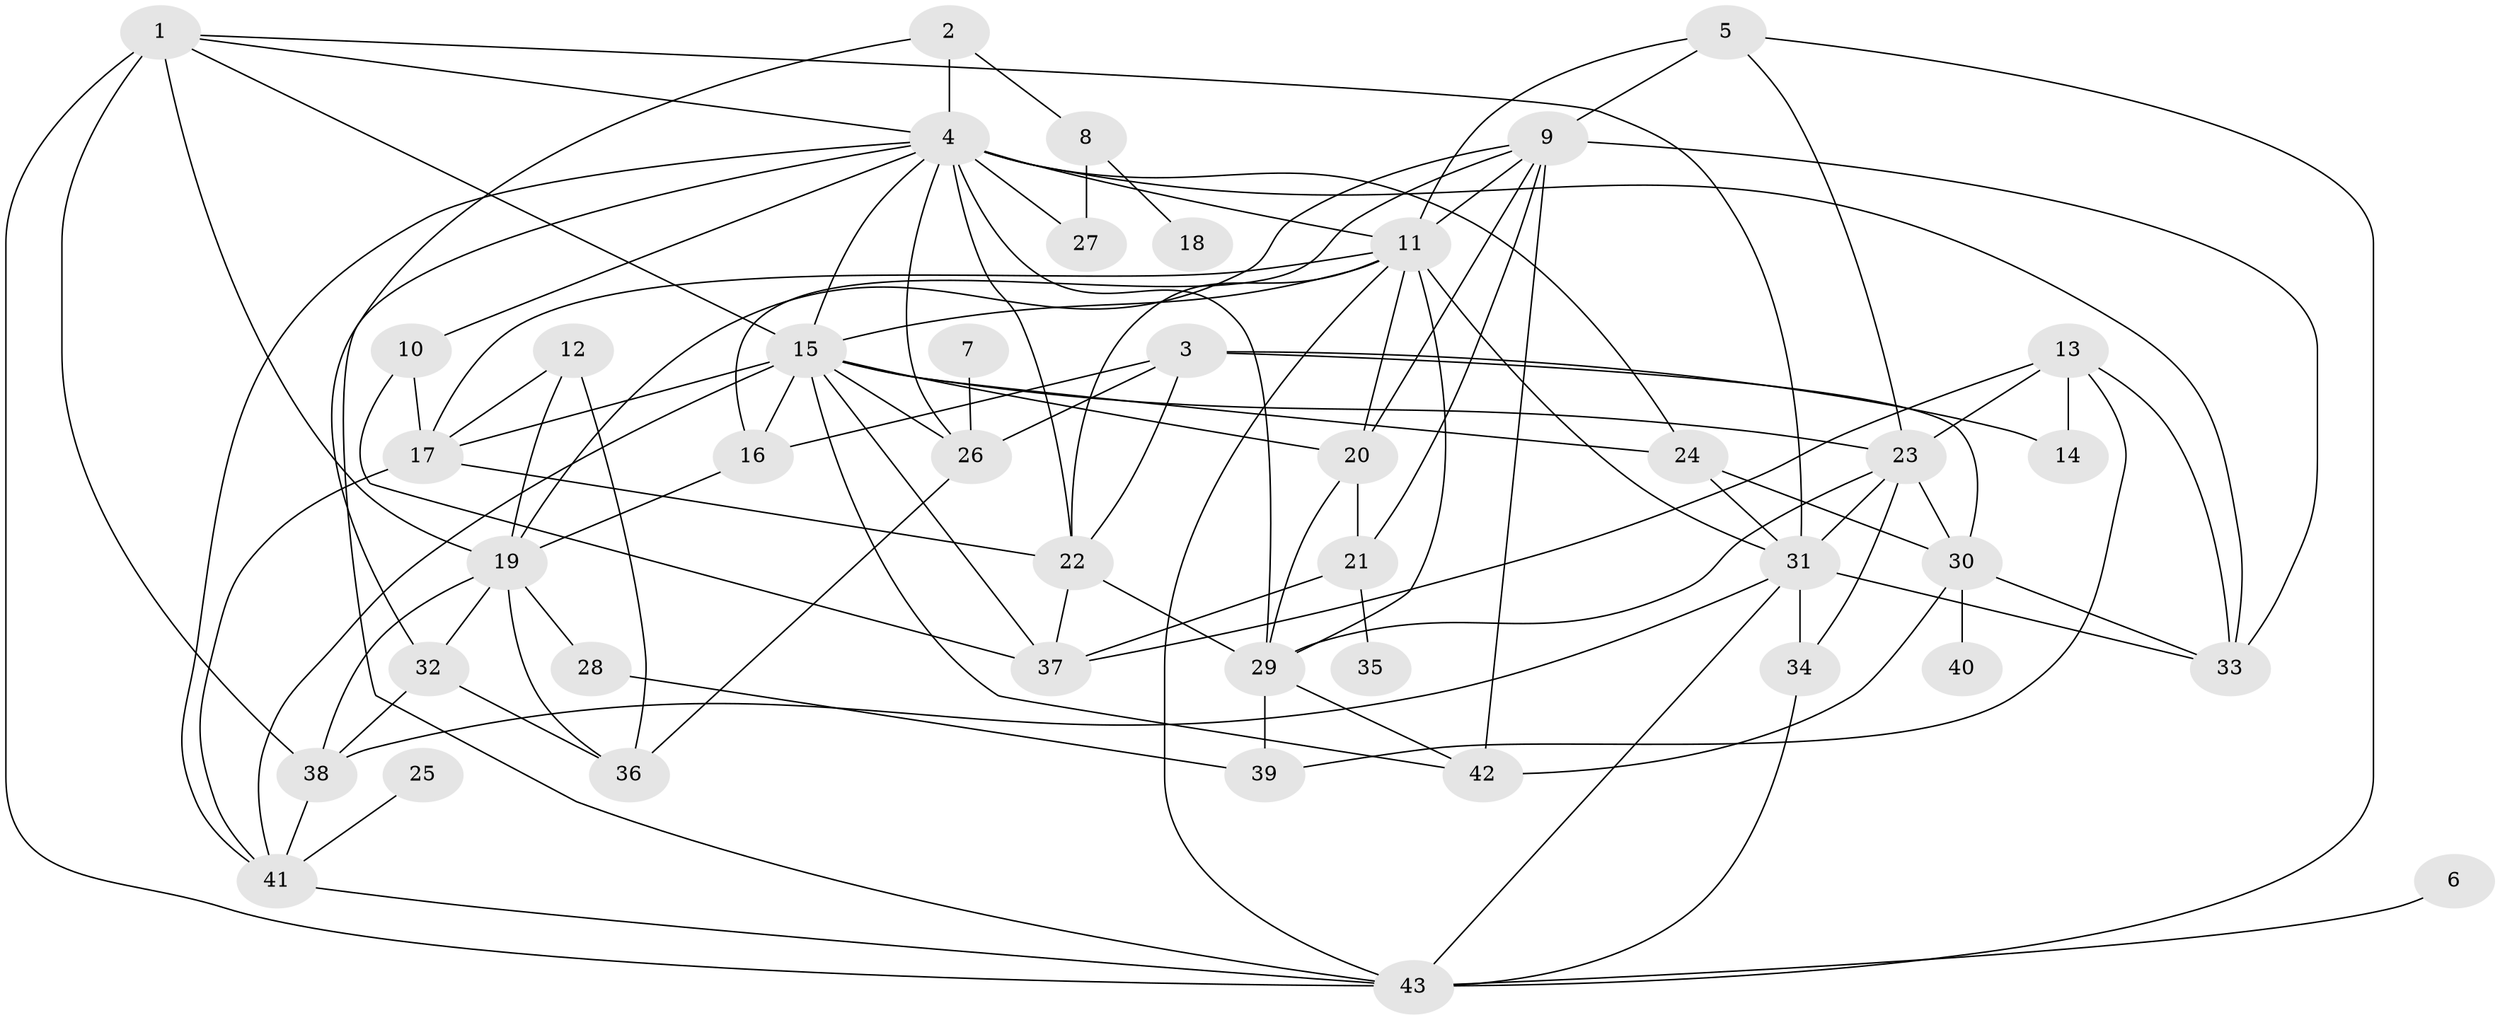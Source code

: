 // original degree distribution, {9: 0.0070921985815602835, 6: 0.014184397163120567, 10: 0.0070921985815602835, 7: 0.03546099290780142, 3: 0.18439716312056736, 2: 0.2907801418439716, 4: 0.15602836879432624, 5: 0.0851063829787234, 8: 0.0070921985815602835, 1: 0.2127659574468085}
// Generated by graph-tools (version 1.1) at 2025/36/03/04/25 23:36:06]
// undirected, 43 vertices, 102 edges
graph export_dot {
  node [color=gray90,style=filled];
  1;
  2;
  3;
  4;
  5;
  6;
  7;
  8;
  9;
  10;
  11;
  12;
  13;
  14;
  15;
  16;
  17;
  18;
  19;
  20;
  21;
  22;
  23;
  24;
  25;
  26;
  27;
  28;
  29;
  30;
  31;
  32;
  33;
  34;
  35;
  36;
  37;
  38;
  39;
  40;
  41;
  42;
  43;
  1 -- 4 [weight=1.0];
  1 -- 15 [weight=1.0];
  1 -- 19 [weight=1.0];
  1 -- 31 [weight=1.0];
  1 -- 38 [weight=1.0];
  1 -- 43 [weight=1.0];
  2 -- 4 [weight=1.0];
  2 -- 8 [weight=1.0];
  2 -- 43 [weight=1.0];
  3 -- 14 [weight=1.0];
  3 -- 16 [weight=1.0];
  3 -- 22 [weight=1.0];
  3 -- 26 [weight=1.0];
  3 -- 30 [weight=1.0];
  4 -- 10 [weight=1.0];
  4 -- 11 [weight=1.0];
  4 -- 15 [weight=1.0];
  4 -- 22 [weight=2.0];
  4 -- 24 [weight=2.0];
  4 -- 26 [weight=1.0];
  4 -- 27 [weight=1.0];
  4 -- 29 [weight=1.0];
  4 -- 32 [weight=1.0];
  4 -- 33 [weight=1.0];
  4 -- 41 [weight=1.0];
  5 -- 9 [weight=1.0];
  5 -- 11 [weight=1.0];
  5 -- 23 [weight=1.0];
  5 -- 43 [weight=1.0];
  6 -- 43 [weight=1.0];
  7 -- 26 [weight=1.0];
  8 -- 18 [weight=1.0];
  8 -- 27 [weight=1.0];
  9 -- 11 [weight=2.0];
  9 -- 16 [weight=1.0];
  9 -- 19 [weight=1.0];
  9 -- 20 [weight=1.0];
  9 -- 21 [weight=1.0];
  9 -- 33 [weight=1.0];
  9 -- 42 [weight=1.0];
  10 -- 17 [weight=1.0];
  10 -- 37 [weight=1.0];
  11 -- 15 [weight=1.0];
  11 -- 17 [weight=1.0];
  11 -- 20 [weight=1.0];
  11 -- 22 [weight=1.0];
  11 -- 29 [weight=1.0];
  11 -- 31 [weight=1.0];
  11 -- 43 [weight=1.0];
  12 -- 17 [weight=1.0];
  12 -- 19 [weight=1.0];
  12 -- 36 [weight=1.0];
  13 -- 14 [weight=1.0];
  13 -- 23 [weight=1.0];
  13 -- 33 [weight=1.0];
  13 -- 37 [weight=1.0];
  13 -- 39 [weight=1.0];
  15 -- 16 [weight=2.0];
  15 -- 17 [weight=1.0];
  15 -- 20 [weight=1.0];
  15 -- 23 [weight=1.0];
  15 -- 24 [weight=1.0];
  15 -- 26 [weight=1.0];
  15 -- 37 [weight=2.0];
  15 -- 41 [weight=1.0];
  15 -- 42 [weight=1.0];
  16 -- 19 [weight=1.0];
  17 -- 22 [weight=1.0];
  17 -- 41 [weight=1.0];
  19 -- 28 [weight=1.0];
  19 -- 32 [weight=1.0];
  19 -- 36 [weight=1.0];
  19 -- 38 [weight=1.0];
  20 -- 21 [weight=1.0];
  20 -- 29 [weight=1.0];
  21 -- 35 [weight=1.0];
  21 -- 37 [weight=1.0];
  22 -- 29 [weight=2.0];
  22 -- 37 [weight=1.0];
  23 -- 29 [weight=1.0];
  23 -- 30 [weight=1.0];
  23 -- 31 [weight=1.0];
  23 -- 34 [weight=1.0];
  24 -- 30 [weight=1.0];
  24 -- 31 [weight=1.0];
  25 -- 41 [weight=1.0];
  26 -- 36 [weight=1.0];
  28 -- 39 [weight=1.0];
  29 -- 39 [weight=1.0];
  29 -- 42 [weight=1.0];
  30 -- 33 [weight=1.0];
  30 -- 40 [weight=1.0];
  30 -- 42 [weight=1.0];
  31 -- 33 [weight=1.0];
  31 -- 34 [weight=1.0];
  31 -- 38 [weight=1.0];
  31 -- 43 [weight=1.0];
  32 -- 36 [weight=1.0];
  32 -- 38 [weight=1.0];
  34 -- 43 [weight=1.0];
  38 -- 41 [weight=1.0];
  41 -- 43 [weight=1.0];
}
